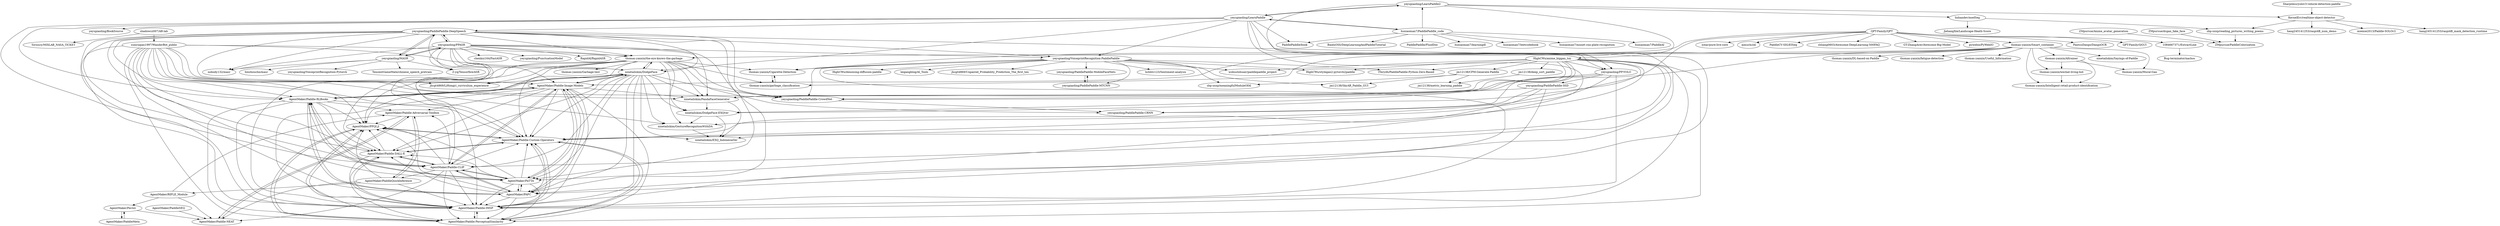 digraph G {
"thomas-yanxin/Smart_container" -> "thomas-yanxin/the-eye-knows-the-garbage"
"thomas-yanxin/Smart_container" -> "thomas-yanxin/AItrainer"
"thomas-yanxin/Smart_container" -> "thomas-yanxin/Cigarette-Detection"
"thomas-yanxin/Smart_container" -> "thomas-yanxin/garbage_classification"
"thomas-yanxin/Smart_container" -> "thomas-yanxin/wechat-living-bot"
"thomas-yanxin/Smart_container" -> "thomas-yanxin/Intelligent-retail-product-identification"
"thomas-yanxin/Smart_container" -> "thomas-yanxin/Mural-Gan"
"thomas-yanxin/Smart_container" -> "ninetailskim/Sayings-of-Paddle"
"thomas-yanxin/Smart_container" -> "ninetailskim/PandaFaceGenerator"
"thomas-yanxin/Smart_container" -> "thomas-yanxin/DL-based-on-Paddle"
"thomas-yanxin/Smart_container" -> "thomas-yanxin/fatigue-detection"
"thomas-yanxin/Smart_container" -> "thomas-yanxin/Useful_Information"
"yeyupiaoling/PaddlePaddle-MobileFaceNets" -> "yeyupiaoling/PaddlePaddle-MTCNN"
"yeyupiaoling/PaddlePaddle-DeepSpeech" -> "yeyupiaoling/PPASR"
"yeyupiaoling/PaddlePaddle-DeepSpeech" -> "AgentMaker/Paddle-Image-Models"
"yeyupiaoling/PaddlePaddle-DeepSpeech" -> "AgentMaker/Paddle-RLBooks"
"yeyupiaoling/PaddlePaddle-DeepSpeech" -> "ninetailskim/DodgeFace"
"yeyupiaoling/PaddlePaddle-DeepSpeech" -> "AgentMaker/PaTTA"
"yeyupiaoling/PaddlePaddle-DeepSpeech" -> "AgentMaker/PAPC"
"yeyupiaoling/PaddlePaddle-DeepSpeech" -> "yeyupiaoling/MASR"
"yeyupiaoling/PaddlePaddle-DeepSpeech" -> "yeyupiaoling/VoiceprintRecognition-PaddlePaddle"
"yeyupiaoling/PaddlePaddle-DeepSpeech" -> "AgentMaker/Paddle-CLIP"
"yeyupiaoling/PaddlePaddle-DeepSpeech" -> "AgentMaker/Paddle-DALL-E"
"yeyupiaoling/PaddlePaddle-DeepSpeech" -> "AgentMaker/Paddle-Custom-Operators"
"yeyupiaoling/PaddlePaddle-DeepSpeech" -> "thomas-yanxin/the-eye-knows-the-garbage"
"yeyupiaoling/PaddlePaddle-DeepSpeech" -> "nobody132/masr" ["e"=1]
"yeyupiaoling/PaddlePaddle-DeepSpeech" -> "AgentMaker/Paddle-IMSP"
"yeyupiaoling/PaddlePaddle-DeepSpeech" -> "yeyupiaoling/PaddlePaddle-CrowdNet"
"thomas-yanxin/the-eye-knows-the-garbage" -> "thomas-yanxin/garbage_classification"
"thomas-yanxin/the-eye-knows-the-garbage" -> "thomas-yanxin/Cigarette-Detection"
"thomas-yanxin/the-eye-knows-the-garbage" -> "ninetailskim/PandaFaceGenerator"
"thomas-yanxin/the-eye-knows-the-garbage" -> "yeyupiaoling/PaddlePaddle-CrowdNet"
"thomas-yanxin/the-eye-knows-the-garbage" -> "AgentMaker/Paddle-Custom-Operators"
"thomas-yanxin/the-eye-knows-the-garbage" -> "AgentMaker/Paddle-IMSP"
"thomas-yanxin/the-eye-knows-the-garbage" -> "AgentMaker/Paddle-DALL-E"
"thomas-yanxin/the-eye-knows-the-garbage" -> "AgentMaker/Paddle-PerceptualSimilarity"
"thomas-yanxin/the-eye-knows-the-garbage" -> "thomas-yanxin/Garbage-test"
"thomas-yanxin/the-eye-knows-the-garbage" -> "jhcgt4869/LiHongyi_curriculum_experience"
"thomas-yanxin/the-eye-knows-the-garbage" -> "ninetailskim/DodgeFace-EXQver"
"thomas-yanxin/the-eye-knows-the-garbage" -> "yeyupiaoling/PaddlePaddle-CRNN"
"thomas-yanxin/the-eye-knows-the-garbage" -> "ninetailskim/GestureRecognitionWithDA"
"thomas-yanxin/the-eye-knows-the-garbage" -> "ninetailskim/DodgeFace"
"thomas-yanxin/the-eye-knows-the-garbage" -> "AgentMaker/PPQI.jl"
"yeyupiaoling/PPASR" -> "yeyupiaoling/PaddlePaddle-DeepSpeech"
"yeyupiaoling/PPASR" -> "yeyupiaoling/MASR"
"yeyupiaoling/PPASR" -> "yeyupiaoling/VoiceprintRecognition-PaddlePaddle"
"yeyupiaoling/PPASR" -> "nobody132/masr" ["e"=1]
"yeyupiaoling/PPASR" -> "ninetailskim/PandaFaceGenerator"
"yeyupiaoling/PPASR" -> "chenkui164/FastASR" ["e"=1]
"yeyupiaoling/PPASR" -> "Z-yq/TensorflowASR" ["e"=1]
"yeyupiaoling/PPASR" -> "thomas-yanxin/the-eye-knows-the-garbage"
"yeyupiaoling/PPASR" -> "AgentMaker/Paddle-Image-Models"
"yeyupiaoling/PPASR" -> "yeyupiaoling/PunctuationModel"
"yeyupiaoling/PPASR" -> "ninetailskim/DodgeFace"
"yeyupiaoling/PPASR" -> "RapidAI/RapidASR" ["e"=1]
"yeyupiaoling/PPASR" -> "AgentMaker/PAPC"
"yeyupiaoling/PPASR" -> "AgentMaker/Paddle-CLIP"
"yeyupiaoling/PPASR" -> "AgentMaker/Paddle-IMSP"
"HighCWu/anime_biggan_toy" -> "ITerydh/PaddlePaddle-Python-Zero-Based"
"HighCWu/anime_biggan_toy" -> "AgentMaker/Paddle-Custom-Operators"
"HighCWu/anime_biggan_toy" -> "AgentMaker/Paddle-IMSP"
"HighCWu/anime_biggan_toy" -> "yeyupiaoling/PP-YOLO"
"HighCWu/anime_biggan_toy" -> "ninetailskim/DodgeFace-EXQver"
"HighCWu/anime_biggan_toy" -> "wobushihuair/paddlepaddle_project"
"HighCWu/anime_biggan_toy" -> "AgentMaker/Paddle-PerceptualSimilarity"
"HighCWu/anime_biggan_toy" -> "HighCWu/stylegan2-pytorch2paddle"
"HighCWu/anime_biggan_toy" -> "jm12138/deep_sort_paddle"
"HighCWu/anime_biggan_toy" -> "ninetailskim/EXQ_IndonesiaVer"
"HighCWu/anime_biggan_toy" -> "ninetailskim/PandaFaceGenerator"
"HighCWu/anime_biggan_toy" -> "jm12138/CPM-Generate-Paddle"
"HighCWu/anime_biggan_toy" -> "ninetailskim/GestureRecognitionWithDA"
"HighCWu/anime_biggan_toy" -> "AgentMaker/Paddle-CLIP"
"HighCWu/anime_biggan_toy" -> "yeyupiaoling/PaddlePaddle-CrowdNet"
"yeyupiaoling/MASR" -> "yeyupiaoling/PPASR"
"yeyupiaoling/MASR" -> "nobody132/masr" ["e"=1]
"yeyupiaoling/MASR" -> "yeyupiaoling/PaddlePaddle-DeepSpeech"
"yeyupiaoling/MASR" -> "Z-yq/TensorflowASR" ["e"=1]
"yeyupiaoling/MASR" -> "binzhouchn/masr" ["e"=1]
"yeyupiaoling/MASR" -> "yeyupiaoling/VoiceprintRecognition-Pytorch" ["e"=1]
"yeyupiaoling/MASR" -> "TencentGameMate/chinese_speech_pretrain" ["e"=1]
"huxiaoman7/PaddlePaddle_code" -> "yeyupiaoling/LearnPaddle"
"huxiaoman7/PaddlePaddle_code" -> "yeyupiaoling/LearnPaddle2"
"huxiaoman7/PaddlePaddle_code" -> "huxiaoman7/learningdl" ["e"=1]
"huxiaoman7/PaddlePaddle_code" -> "huxiaoman7/leetcodebook" ["e"=1]
"huxiaoman7/PaddlePaddle_code" -> "PaddlePaddle/book" ["e"=1]
"huxiaoman7/PaddlePaddle_code" -> "huxiaoman7/mxnet-cnn-plate-recognition" ["e"=1]
"huxiaoman7/PaddlePaddle_code" -> "huxiaoman7/PaddleAI"
"huxiaoman7/PaddlePaddle_code" -> "BaiduOSS/DeepLearningAndPaddleTutorial"
"huxiaoman7/PaddlePaddle_code" -> "PaddlePaddle/FluidDoc" ["e"=1]
"Sharpiless/yolov3-vehicle-detection-paddle" -> "KernelErr/realtime-object-detector"
"yeyupiaoling/LearnPaddle" -> "yeyupiaoling/LearnPaddle2"
"yeyupiaoling/LearnPaddle" -> "huxiaoman7/PaddlePaddle_code"
"yeyupiaoling/LearnPaddle" -> "yeyupiaoling/PaddlePaddle-DeepSpeech"
"yeyupiaoling/LearnPaddle" -> "ninetailskim/DodgeFace"
"yeyupiaoling/LearnPaddle" -> "yeyupiaoling/BookSource"
"yeyupiaoling/LearnPaddle" -> "yeyupiaoling/VoiceprintRecognition-PaddlePaddle"
"yeyupiaoling/LearnPaddle" -> "AgentMaker/PAPC"
"yeyupiaoling/LearnPaddle" -> "AgentMaker/Paddle-RLBooks"
"yeyupiaoling/LearnPaddle" -> "yeyupiaoling/PP-YOLO"
"yeyupiaoling/LearnPaddle" -> "PaddlePaddle/book" ["e"=1]
"yeyupiaoling/LearnPaddle" -> "AgentMaker/PaTTA"
"yeyupiaoling/LearnPaddle" -> "AgentMaker/Paddle-CLIP"
"1084667371/ExtractLine" -> "Bug-terminator/nachos" ["e"=1]
"QPT-Family/QPT" -> "PantsuDango/DangoOCR"
"QPT-Family/QPT" -> "QPT-Family/QGUI"
"QPT-Family/QPT" -> "thomas-yanxin/Smart_container"
"QPT-Family/QPT" -> "iyear/pure-live-core" ["e"=1]
"QPT-Family/QPT" -> "1084667371/ExtractLine"
"QPT-Family/QPT" -> "AgentMaker/Paddle-Image-Models"
"QPT-Family/QPT" -> "aimuch/iAI" ["e"=1]
"QPT-Family/QPT" -> "PaddleCV-SIG/EISeg" ["e"=1]
"QPT-Family/QPT" -> "shliang0603/Awesome-DeepLearning-500FAQ" ["e"=1]
"QPT-Family/QPT" -> "GT-ZhangAcer/Awesome-Big-Model"
"QPT-Family/QPT" -> "pywebio/PyWebIO" ["e"=1]
"QPT-Family/QPT" -> "ninetailskim/DodgeFace-EXQver"
"ninetailskim/DodgeFace" -> "ninetailskim/PandaFaceGenerator"
"ninetailskim/DodgeFace" -> "ninetailskim/DodgeFace-EXQver"
"ninetailskim/DodgeFace" -> "AgentMaker/Paddle-RLBooks"
"ninetailskim/DodgeFace" -> "AgentMaker/Paddle-Custom-Operators"
"ninetailskim/DodgeFace" -> "ninetailskim/EXQ_IndonesiaVer"
"ninetailskim/DodgeFace" -> "AgentMaker/Paddle-Image-Models"
"ninetailskim/DodgeFace" -> "yeyupiaoling/PaddlePaddle-CrowdNet"
"ninetailskim/DodgeFace" -> "AgentMaker/Paddle-DALL-E"
"ninetailskim/DodgeFace" -> "AgentMaker/Paddle-IMSP"
"ninetailskim/DodgeFace" -> "AgentMaker/PaTTA"
"ninetailskim/DodgeFace" -> "AgentMaker/Paddle-CLIP"
"ninetailskim/DodgeFace" -> "ninetailskim/GestureRecognitionWithDA"
"ninetailskim/DodgeFace" -> "thomas-yanxin/the-eye-knows-the-garbage"
"ninetailskim/DodgeFace" -> "jhcgt4869/LiHongyi_curriculum_experience"
"ninetailskim/DodgeFace" -> "AgentMaker/PAPC"
"ninetailskim/DodgeFace-EXQver" -> "ninetailskim/EXQ_IndonesiaVer"
"ninetailskim/DodgeFace-EXQver" -> "ninetailskim/GestureRecognitionWithDA"
"ninetailskim/GestureRecognitionWithDA" -> "ninetailskim/EXQ_IndonesiaVer"
"ninetailskim/PandaFaceGenerator" -> "ninetailskim/DodgeFace-EXQver"
"ninetailskim/PandaFaceGenerator" -> "ninetailskim/EXQ_IndonesiaVer"
"sunyuqian1997/WanderBot_public" -> "ninetailskim/DodgeFace"
"sunyuqian1997/WanderBot_public" -> "AgentMaker/PaTTA"
"sunyuqian1997/WanderBot_public" -> "AgentMaker/Paddle-Image-Models"
"sunyuqian1997/WanderBot_public" -> "AgentMaker/Paddle-RLBooks"
"sunyuqian1997/WanderBot_public" -> "ninetailskim/PandaFaceGenerator"
"sunyuqian1997/WanderBot_public" -> "thomas-yanxin/the-eye-knows-the-garbage"
"sunyuqian1997/WanderBot_public" -> "AgentMaker/Paddle-Custom-Operators"
"sunyuqian1997/WanderBot_public" -> "AgentMaker/Paddle-DALL-E"
"sunyuqian1997/WanderBot_public" -> "AgentMaker/PAPC"
"sunyuqian1997/WanderBot_public" -> "yeyupiaoling/PaddlePaddle-CrowdNet"
"sunyuqian1997/WanderBot_public" -> "AgentMaker/Paddle-IMSP"
"sunyuqian1997/WanderBot_public" -> "ninetailskim/GestureRecognitionWithDA"
"sunyuqian1997/WanderBot_public" -> "jhcgt4869/LiHongyi_curriculum_experience"
"sunyuqian1997/WanderBot_public" -> "AgentMaker/Paddle-PerceptualSimilarity"
"sunyuqian1997/WanderBot_public" -> "AgentMaker/PPQI.jl"
"AgentMaker/PaTTA" -> "AgentMaker/Paddle-DALL-E"
"AgentMaker/PaTTA" -> "AgentMaker/Paddle-RLBooks"
"AgentMaker/PaTTA" -> "AgentMaker/Paddle-Image-Models"
"AgentMaker/PaTTA" -> "AgentMaker/PAPC"
"AgentMaker/PaTTA" -> "AgentMaker/Paddle-CLIP"
"AgentMaker/PaTTA" -> "AgentMaker/Paddle-Custom-Operators"
"AgentMaker/PaTTA" -> "AgentMaker/PPQI.jl"
"AgentMaker/PaTTA" -> "AgentMaker/Paddle-IMSP"
"AgentMaker/PaTTA" -> "AgentMaker/Paddle-PerceptualSimilarity"
"ZMpursue/dcgan_fake_face" -> "ZMpursue/PaddleColorization"
"shadowcz007/AR-lab" -> "sunyuqian1997/WanderBot_public"
"shadowcz007/AR-lab" -> "Siriuscy/MIXLAB_NASA_TICKET"
"AgentMaker/Paddle-CLIP" -> "AgentMaker/Paddle-DALL-E"
"AgentMaker/Paddle-CLIP" -> "AgentMaker/Paddle-IMSP"
"AgentMaker/Paddle-CLIP" -> "AgentMaker/PPQI.jl"
"AgentMaker/Paddle-CLIP" -> "AgentMaker/Paddle-PerceptualSimilarity"
"AgentMaker/Paddle-CLIP" -> "AgentMaker/Paddle-Custom-Operators"
"AgentMaker/Paddle-CLIP" -> "AgentMaker/PAPC"
"AgentMaker/Paddle-CLIP" -> "AgentMaker/Paddle-RLBooks"
"AgentMaker/Paddle-CLIP" -> "AgentMaker/PaTTA"
"AgentMaker/Paddle-CLIP" -> "AgentMaker/Paddle-Image-Models"
"AgentMaker/Paddle-CLIP" -> "AgentMaker/Paddle-Adversarial-Toolbox"
"AgentMaker/Paddle-CLIP" -> "AgentMaker/PaddleQuickInference"
"AgentMaker/Paddle-CLIP" -> "AgentMaker/Paddle-NEAT"
"AgentMaker/Paddle-Image-Models" -> "AgentMaker/Paddle-RLBooks"
"AgentMaker/Paddle-Image-Models" -> "AgentMaker/Paddle-DALL-E"
"AgentMaker/Paddle-Image-Models" -> "AgentMaker/PaTTA"
"AgentMaker/Paddle-Image-Models" -> "AgentMaker/PAPC"
"AgentMaker/Paddle-Image-Models" -> "AgentMaker/Paddle-CLIP"
"AgentMaker/Paddle-Image-Models" -> "AgentMaker/Paddle-Custom-Operators"
"AgentMaker/Paddle-Image-Models" -> "AgentMaker/Paddle-IMSP"
"AgentMaker/Paddle-Image-Models" -> "AgentMaker/PPQI.jl"
"AgentMaker/Paddle-Image-Models" -> "AgentMaker/Paddle-PerceptualSimilarity"
"AgentMaker/Paddle-Image-Models" -> "ninetailskim/DodgeFace"
"AgentMaker/Paddle-Image-Models" -> "ninetailskim/PandaFaceGenerator"
"AgentMaker/Paddle-Image-Models" -> "AgentMaker/Paddle-Adversarial-Toolbox"
"AgentMaker/PaddleSEQ" -> "AgentMaker/Paddle-NEAT"
"KernelErr/realtime-object-detector" -> "miemie2013/Paddle-SOLOv2"
"KernelErr/realtime-object-detector" -> "hang245141253/raspi4B_mask_detection_runtime"
"KernelErr/realtime-object-detector" -> "zbp-xxxp/reading_pictures_writing_poems"
"KernelErr/realtime-object-detector" -> "hang245141253/raspi4B_num_demo"
"ZMpursue/Anime_avatar_generation" -> "ZMpursue/PaddleColorization"
"jm12138/CPM-Generate-Paddle" -> "jm12138/metric_learning_paddle"
"jm12138/CPM-Generate-Paddle" -> "jm12138/SkyAR_Paddle_GUI"
"jm12138/CPM-Generate-Paddle" -> "zbp-xxxp/meaningfulModuleOfAI"
"linhandev/medSeg" -> "zbp-xxxp/reading_pictures_writing_poems"
"linhandev/medSeg" -> "JiehangXie/Landscape-Heath-Score"
"jm12138/deep_sort_paddle" -> "jm12138/metric_learning_paddle"
"AgentMaker/Paddle-IMSP" -> "AgentMaker/PPQI.jl"
"AgentMaker/Paddle-IMSP" -> "AgentMaker/Paddle-Custom-Operators"
"AgentMaker/Paddle-IMSP" -> "AgentMaker/Paddle-PerceptualSimilarity"
"AgentMaker/Paddle-IMSP" -> "AgentMaker/Paddle-DALL-E"
"yeyupiaoling/LearnPaddle2" -> "yeyupiaoling/LearnPaddle"
"yeyupiaoling/LearnPaddle2" -> "linhandev/medSeg"
"yeyupiaoling/LearnPaddle2" -> "KernelErr/realtime-object-detector"
"yeyupiaoling/LearnPaddle2" -> "yeyupiaoling/PP-YOLO"
"yeyupiaoling/LearnPaddle2" -> "HighCWu/anime_biggan_toy"
"yeyupiaoling/PP-YOLO" -> "AgentMaker/Paddle-Custom-Operators"
"yeyupiaoling/PP-YOLO" -> "AgentMaker/Paddle-IMSP"
"yeyupiaoling/PP-YOLO" -> "yeyupiaoling/PaddlePaddle-CRNN"
"yeyupiaoling/PP-YOLO" -> "yeyupiaoling/PaddlePaddle-SSD"
"yeyupiaoling/PP-YOLO" -> "ninetailskim/PandaFaceGenerator"
"yeyupiaoling/PaddlePaddle-SSD" -> "yeyupiaoling/PaddlePaddle-CrowdNet"
"yeyupiaoling/PaddlePaddle-SSD" -> "yeyupiaoling/PaddlePaddle-CRNN"
"yeyupiaoling/PaddlePaddle-SSD" -> "AgentMaker/Paddle-Custom-Operators"
"yeyupiaoling/PaddlePaddle-SSD" -> "AgentMaker/Paddle-IMSP"
"AgentMaker/PAPC" -> "AgentMaker/Paddle-DALL-E"
"AgentMaker/PAPC" -> "AgentMaker/Paddle-RLBooks"
"AgentMaker/PAPC" -> "AgentMaker/Paddle-CLIP"
"AgentMaker/PAPC" -> "AgentMaker/Paddle-IMSP"
"AgentMaker/PAPC" -> "AgentMaker/Paddle-Custom-Operators"
"AgentMaker/PAPC" -> "AgentMaker/PPQI.jl"
"AgentMaker/PAPC" -> "AgentMaker/Paddle-Image-Models"
"AgentMaker/PAPC" -> "AgentMaker/PaTTA"
"AgentMaker/PAPC" -> "AgentMaker/Paddle-PerceptualSimilarity"
"AgentMaker/Paddle-RLBooks" -> "AgentMaker/Paddle-DALL-E"
"AgentMaker/Paddle-RLBooks" -> "AgentMaker/PAPC"
"AgentMaker/Paddle-RLBooks" -> "AgentMaker/Paddle-Image-Models"
"AgentMaker/Paddle-RLBooks" -> "AgentMaker/PaTTA"
"AgentMaker/Paddle-RLBooks" -> "AgentMaker/Paddle-CLIP"
"AgentMaker/Paddle-RLBooks" -> "AgentMaker/Paddle-Custom-Operators"
"AgentMaker/Paddle-RLBooks" -> "AgentMaker/Paddle-IMSP"
"AgentMaker/Paddle-RLBooks" -> "AgentMaker/PPQI.jl"
"AgentMaker/Paddle-RLBooks" -> "AgentMaker/Paddle-PerceptualSimilarity"
"AgentMaker/Paddle-RLBooks" -> "AgentMaker/Paddle-Adversarial-Toolbox"
"AgentMaker/Paddle-RLBooks" -> "ninetailskim/DodgeFace"
"AgentMaker/PaddleQuickInference" -> "AgentMaker/Paddle-Adversarial-Toolbox"
"AgentMaker/PaddleQuickInference" -> "AgentMaker/Paddle-NEAT"
"AgentMaker/PaddleQuickInference" -> "AgentMaker/RIFLE_Module"
"AgentMaker/PaddleQuickInference" -> "AgentMaker/PPQI.jl"
"AgentMaker/PaddleQuickInference" -> "AgentMaker/Paddle-IMSP"
"thomas-yanxin/AItrainer" -> "thomas-yanxin/wechat-living-bot"
"thomas-yanxin/AItrainer" -> "thomas-yanxin/Intelligent-retail-product-identification"
"thomas-yanxin/AItrainer" -> "thomas-yanxin/Mural-Gan"
"yeyupiaoling/VoiceprintRecognition-PaddlePaddle" -> "ITerydh/PaddlePaddle-Python-Zero-Based"
"yeyupiaoling/VoiceprintRecognition-PaddlePaddle" -> "yeyupiaoling/PaddlePaddle-MTCNN"
"yeyupiaoling/VoiceprintRecognition-PaddlePaddle" -> "AgentMaker/Paddle-IMSP"
"yeyupiaoling/VoiceprintRecognition-PaddlePaddle" -> "hchhtc123/Sentiment-analysis"
"yeyupiaoling/VoiceprintRecognition-PaddlePaddle" -> "HighCWu/denoising-diffusion-paddle" ["e"=1]
"yeyupiaoling/VoiceprintRecognition-PaddlePaddle" -> "wobushihuair/paddlepaddle_project"
"yeyupiaoling/VoiceprintRecognition-PaddlePaddle" -> "yeyupiaoling/PaddlePaddle-MobileFaceNets"
"yeyupiaoling/VoiceprintRecognition-PaddlePaddle" -> "HighCWu/stylegan2-pytorch2paddle"
"yeyupiaoling/VoiceprintRecognition-PaddlePaddle" -> "jm12138/SkyAR_Paddle_GUI"
"yeyupiaoling/VoiceprintRecognition-PaddlePaddle" -> "zbp-xxxp/meaningfulModuleOfAI"
"yeyupiaoling/VoiceprintRecognition-PaddlePaddle" -> "yeyupiaoling/PaddlePaddle-CrowdNet"
"yeyupiaoling/VoiceprintRecognition-PaddlePaddle" -> "leigangblog/AI_Tools"
"yeyupiaoling/VoiceprintRecognition-PaddlePaddle" -> "thomas-yanxin/Cigarette-Detection"
"yeyupiaoling/VoiceprintRecognition-PaddlePaddle" -> "jhcgt4869/Unpaired_Probability_Prediction_The_first_ten"
"AgentMaker/PPQI.jl" -> "AgentMaker/Paddle-IMSP"
"AgentMaker/PPQI.jl" -> "AgentMaker/Paddle-Custom-Operators"
"AgentMaker/PPQI.jl" -> "AgentMaker/Paddle-PerceptualSimilarity"
"AgentMaker/Paddle-Adversarial-Toolbox" -> "AgentMaker/Paddle-NEAT"
"AgentMaker/Paddle-Adversarial-Toolbox" -> "AgentMaker/PaddleQuickInference"
"AgentMaker/Paddle-Adversarial-Toolbox" -> "AgentMaker/PPQI.jl"
"AgentMaker/Paddle-Custom-Operators" -> "AgentMaker/Paddle-IMSP"
"AgentMaker/Paddle-Custom-Operators" -> "AgentMaker/PPQI.jl"
"AgentMaker/Paddle-Custom-Operators" -> "AgentMaker/Paddle-PerceptualSimilarity"
"AgentMaker/Paddle-Custom-Operators" -> "AgentMaker/Paddle-DALL-E"
"AgentMaker/Paddle-DALL-E" -> "AgentMaker/Paddle-IMSP"
"AgentMaker/Paddle-DALL-E" -> "AgentMaker/Paddle-Custom-Operators"
"AgentMaker/Paddle-DALL-E" -> "AgentMaker/PPQI.jl"
"AgentMaker/Paddle-DALL-E" -> "AgentMaker/Paddle-PerceptualSimilarity"
"AgentMaker/Paddle-DALL-E" -> "AgentMaker/Paddle-CLIP"
"AgentMaker/Paddle-NEAT" -> "AgentMaker/Paddle-Adversarial-Toolbox"
"AgentMaker/Paddle-PerceptualSimilarity" -> "AgentMaker/Paddle-IMSP"
"AgentMaker/Paddle-PerceptualSimilarity" -> "AgentMaker/PPQI.jl"
"AgentMaker/Paddle-PerceptualSimilarity" -> "AgentMaker/Paddle-Custom-Operators"
"AgentMaker/RIFLE_Module" -> "AgentMaker/Paddle-NEAT"
"AgentMaker/RIFLE_Module" -> "AgentMaker/Paddle-Adversarial-Toolbox"
"AgentMaker/RIFLE_Module" -> "AgentMaker/Pavlov"
"thomas-yanxin/garbage_classification" -> "thomas-yanxin/Cigarette-Detection"
"yeyupiaoling/PaddlePaddle-CrowdNet" -> "yeyupiaoling/PaddlePaddle-CRNN"
"AgentMaker/PaddleMeta" -> "AgentMaker/Pavlov"
"AgentMaker/Pavlov" -> "AgentMaker/PaddleMeta"
"AgentMaker/Pavlov" -> "AgentMaker/Paddle-NEAT"
"yeyupiaoling/PaddlePaddle-MTCNN" -> "yeyupiaoling/PaddlePaddle-MobileFaceNets"
"thomas-yanxin/wechat-living-bot" -> "thomas-yanxin/Intelligent-retail-product-identification"
"zbp-xxxp/reading_pictures_writing_poems" -> "ZMpursue/PaddleColorization"
"thomas-yanxin/Cigarette-Detection" -> "thomas-yanxin/garbage_classification"
"thomas-yanxin/Smart_container" ["l"="-0.176,39.303"]
"thomas-yanxin/the-eye-knows-the-garbage" ["l"="-0.21,39.333"]
"thomas-yanxin/AItrainer" ["l"="-0.176,39.274"]
"thomas-yanxin/Cigarette-Detection" ["l"="-0.181,39.335"]
"thomas-yanxin/garbage_classification" ["l"="-0.184,39.32"]
"thomas-yanxin/wechat-living-bot" ["l"="-0.174,39.285"]
"thomas-yanxin/Intelligent-retail-product-identification" ["l"="-0.186,39.282"]
"thomas-yanxin/Mural-Gan" ["l"="-0.162,39.28"]
"ninetailskim/Sayings-of-Paddle" ["l"="-0.156,39.298"]
"ninetailskim/PandaFaceGenerator" ["l"="-0.209,39.341"]
"thomas-yanxin/DL-based-on-Paddle" ["l"="-0.19,39.29"]
"thomas-yanxin/fatigue-detection" ["l"="-0.164,39.29"]
"thomas-yanxin/Useful_Information" ["l"="-0.153,39.288"]
"yeyupiaoling/PaddlePaddle-MobileFaceNets" ["l"="-0.164,39.401"]
"yeyupiaoling/PaddlePaddle-MTCNN" ["l"="-0.176,39.408"]
"yeyupiaoling/PaddlePaddle-DeepSpeech" ["l"="-0.226,39.359"]
"yeyupiaoling/PPASR" ["l"="-0.196,39.355"]
"AgentMaker/Paddle-Image-Models" ["l"="-0.228,39.333"]
"AgentMaker/Paddle-RLBooks" ["l"="-0.256,39.335"]
"ninetailskim/DodgeFace" ["l"="-0.226,39.343"]
"AgentMaker/PaTTA" ["l"="-0.26,39.346"]
"AgentMaker/PAPC" ["l"="-0.248,39.351"]
"yeyupiaoling/MASR" ["l"="-0.178,39.371"]
"yeyupiaoling/VoiceprintRecognition-PaddlePaddle" ["l"="-0.204,39.384"]
"AgentMaker/Paddle-CLIP" ["l"="-0.249,39.343"]
"AgentMaker/Paddle-DALL-E" ["l"="-0.24,39.335"]
"AgentMaker/Paddle-Custom-Operators" ["l"="-0.241,39.346"]
"nobody132/masr" ["l"="0.667,39.842"]
"AgentMaker/Paddle-IMSP" ["l"="-0.234,39.35"]
"yeyupiaoling/PaddlePaddle-CrowdNet" ["l"="-0.213,39.362"]
"AgentMaker/Paddle-PerceptualSimilarity" ["l"="-0.237,39.34"]
"thomas-yanxin/Garbage-test" ["l"="-0.21,39.303"]
"jhcgt4869/LiHongyi_curriculum_experience" ["l"="-0.216,39.317"]
"ninetailskim/DodgeFace-EXQver" ["l"="-0.194,39.341"]
"yeyupiaoling/PaddlePaddle-CRNN" ["l"="-0.22,39.371"]
"ninetailskim/GestureRecognitionWithDA" ["l"="-0.214,39.346"]
"AgentMaker/PPQI.jl" ["l"="-0.248,39.33"]
"chenkui164/FastASR" ["l"="0.442,39.852"]
"Z-yq/TensorflowASR" ["l"="0.574,39.789"]
"yeyupiaoling/PunctuationModel" ["l"="-0.154,39.359"]
"RapidAI/RapidASR" ["l"="0.442,39.8"]
"HighCWu/anime_biggan_toy" ["l"="-0.232,39.373"]
"ITerydh/PaddlePaddle-Python-Zero-Based" ["l"="-0.229,39.395"]
"yeyupiaoling/PP-YOLO" ["l"="-0.252,39.367"]
"wobushihuair/paddlepaddle_project" ["l"="-0.221,39.389"]
"HighCWu/stylegan2-pytorch2paddle" ["l"="-0.216,39.396"]
"jm12138/deep_sort_paddle" ["l"="-0.249,39.407"]
"ninetailskim/EXQ_IndonesiaVer" ["l"="-0.21,39.353"]
"jm12138/CPM-Generate-Paddle" ["l"="-0.228,39.412"]
"binzhouchn/masr" ["l"="-25.747,18.962"]
"yeyupiaoling/VoiceprintRecognition-Pytorch" ["l"="0.267,39.769"]
"TencentGameMate/chinese_speech_pretrain" ["l"="0.399,39.928"]
"huxiaoman7/PaddlePaddle_code" ["l"="-0.321,39.376"]
"yeyupiaoling/LearnPaddle" ["l"="-0.275,39.367"]
"yeyupiaoling/LearnPaddle2" ["l"="-0.291,39.393"]
"huxiaoman7/learningdl" ["l"="24.306,31.539"]
"huxiaoman7/leetcodebook" ["l"="24.276,31.47"]
"PaddlePaddle/book" ["l"="33.874,35.789"]
"huxiaoman7/mxnet-cnn-plate-recognition" ["l"="30.791,34.817"]
"huxiaoman7/PaddleAI" ["l"="-0.35,39.383"]
"BaiduOSS/DeepLearningAndPaddleTutorial" ["l"="-0.351,39.367"]
"PaddlePaddle/FluidDoc" ["l"="33.951,35.944"]
"Sharpiless/yolov3-vehicle-detection-paddle" ["l"="-0.376,39.444"]
"KernelErr/realtime-object-detector" ["l"="-0.346,39.425"]
"yeyupiaoling/BookSource" ["l"="-0.301,39.358"]
"1084667371/ExtractLine" ["l"="-0.111,39.289"]
"Bug-terminator/nachos" ["l"="-25.722,18.788"]
"QPT-Family/QPT" ["l"="-0.142,39.318"]
"PantsuDango/DangoOCR" ["l"="-0.093,39.313"]
"QPT-Family/QGUI" ["l"="-0.11,39.332"]
"iyear/pure-live-core" ["l"="-30.711,-13.377"]
"aimuch/iAI" ["l"="27.425,29.947"]
"PaddleCV-SIG/EISeg" ["l"="31.703,33.328"]
"shliang0603/Awesome-DeepLearning-500FAQ" ["l"="27.387,29.943"]
"GT-ZhangAcer/Awesome-Big-Model" ["l"="-0.119,39.31"]
"pywebio/PyWebIO" ["l"="23.324,3.938"]
"sunyuqian1997/WanderBot_public" ["l"="-0.236,39.322"]
"ZMpursue/dcgan_fake_face" ["l"="-0.336,39.485"]
"ZMpursue/PaddleColorization" ["l"="-0.339,39.468"]
"shadowcz007/AR-lab" ["l"="-0.255,39.274"]
"Siriuscy/MIXLAB_NASA_TICKET" ["l"="-0.265,39.252"]
"AgentMaker/Paddle-Adversarial-Toolbox" ["l"="-0.264,39.32"]
"AgentMaker/PaddleQuickInference" ["l"="-0.272,39.33"]
"AgentMaker/Paddle-NEAT" ["l"="-0.284,39.321"]
"AgentMaker/PaddleSEQ" ["l"="-0.309,39.317"]
"miemie2013/Paddle-SOLOv2" ["l"="-0.364,39.414"]
"hang245141253/raspi4B_mask_detection_runtime" ["l"="-0.375,39.425"]
"zbp-xxxp/reading_pictures_writing_poems" ["l"="-0.331,39.445"]
"hang245141253/raspi4B_num_demo" ["l"="-0.352,39.44"]
"ZMpursue/Anime_avatar_generation" ["l"="-0.355,39.481"]
"jm12138/metric_learning_paddle" ["l"="-0.243,39.425"]
"jm12138/SkyAR_Paddle_GUI" ["l"="-0.209,39.413"]
"zbp-xxxp/meaningfulModuleOfAI" ["l"="-0.208,39.405"]
"linhandev/medSeg" ["l"="-0.309,39.427"]
"JiehangXie/Landscape-Heath-Score" ["l"="-0.304,39.444"]
"yeyupiaoling/PaddlePaddle-SSD" ["l"="-0.244,39.375"]
"AgentMaker/RIFLE_Module" ["l"="-0.285,39.31"]
"hchhtc123/Sentiment-analysis" ["l"="-0.19,39.414"]
"HighCWu/denoising-diffusion-paddle" ["l"="0.113,39.63"]
"leigangblog/AI_Tools" ["l"="-0.177,39.393"]
"jhcgt4869/Unpaired_Probability_Prediction_The_first_ten" ["l"="-0.19,39.401"]
"AgentMaker/Pavlov" ["l"="-0.303,39.304"]
"AgentMaker/PaddleMeta" ["l"="-0.316,39.294"]
}